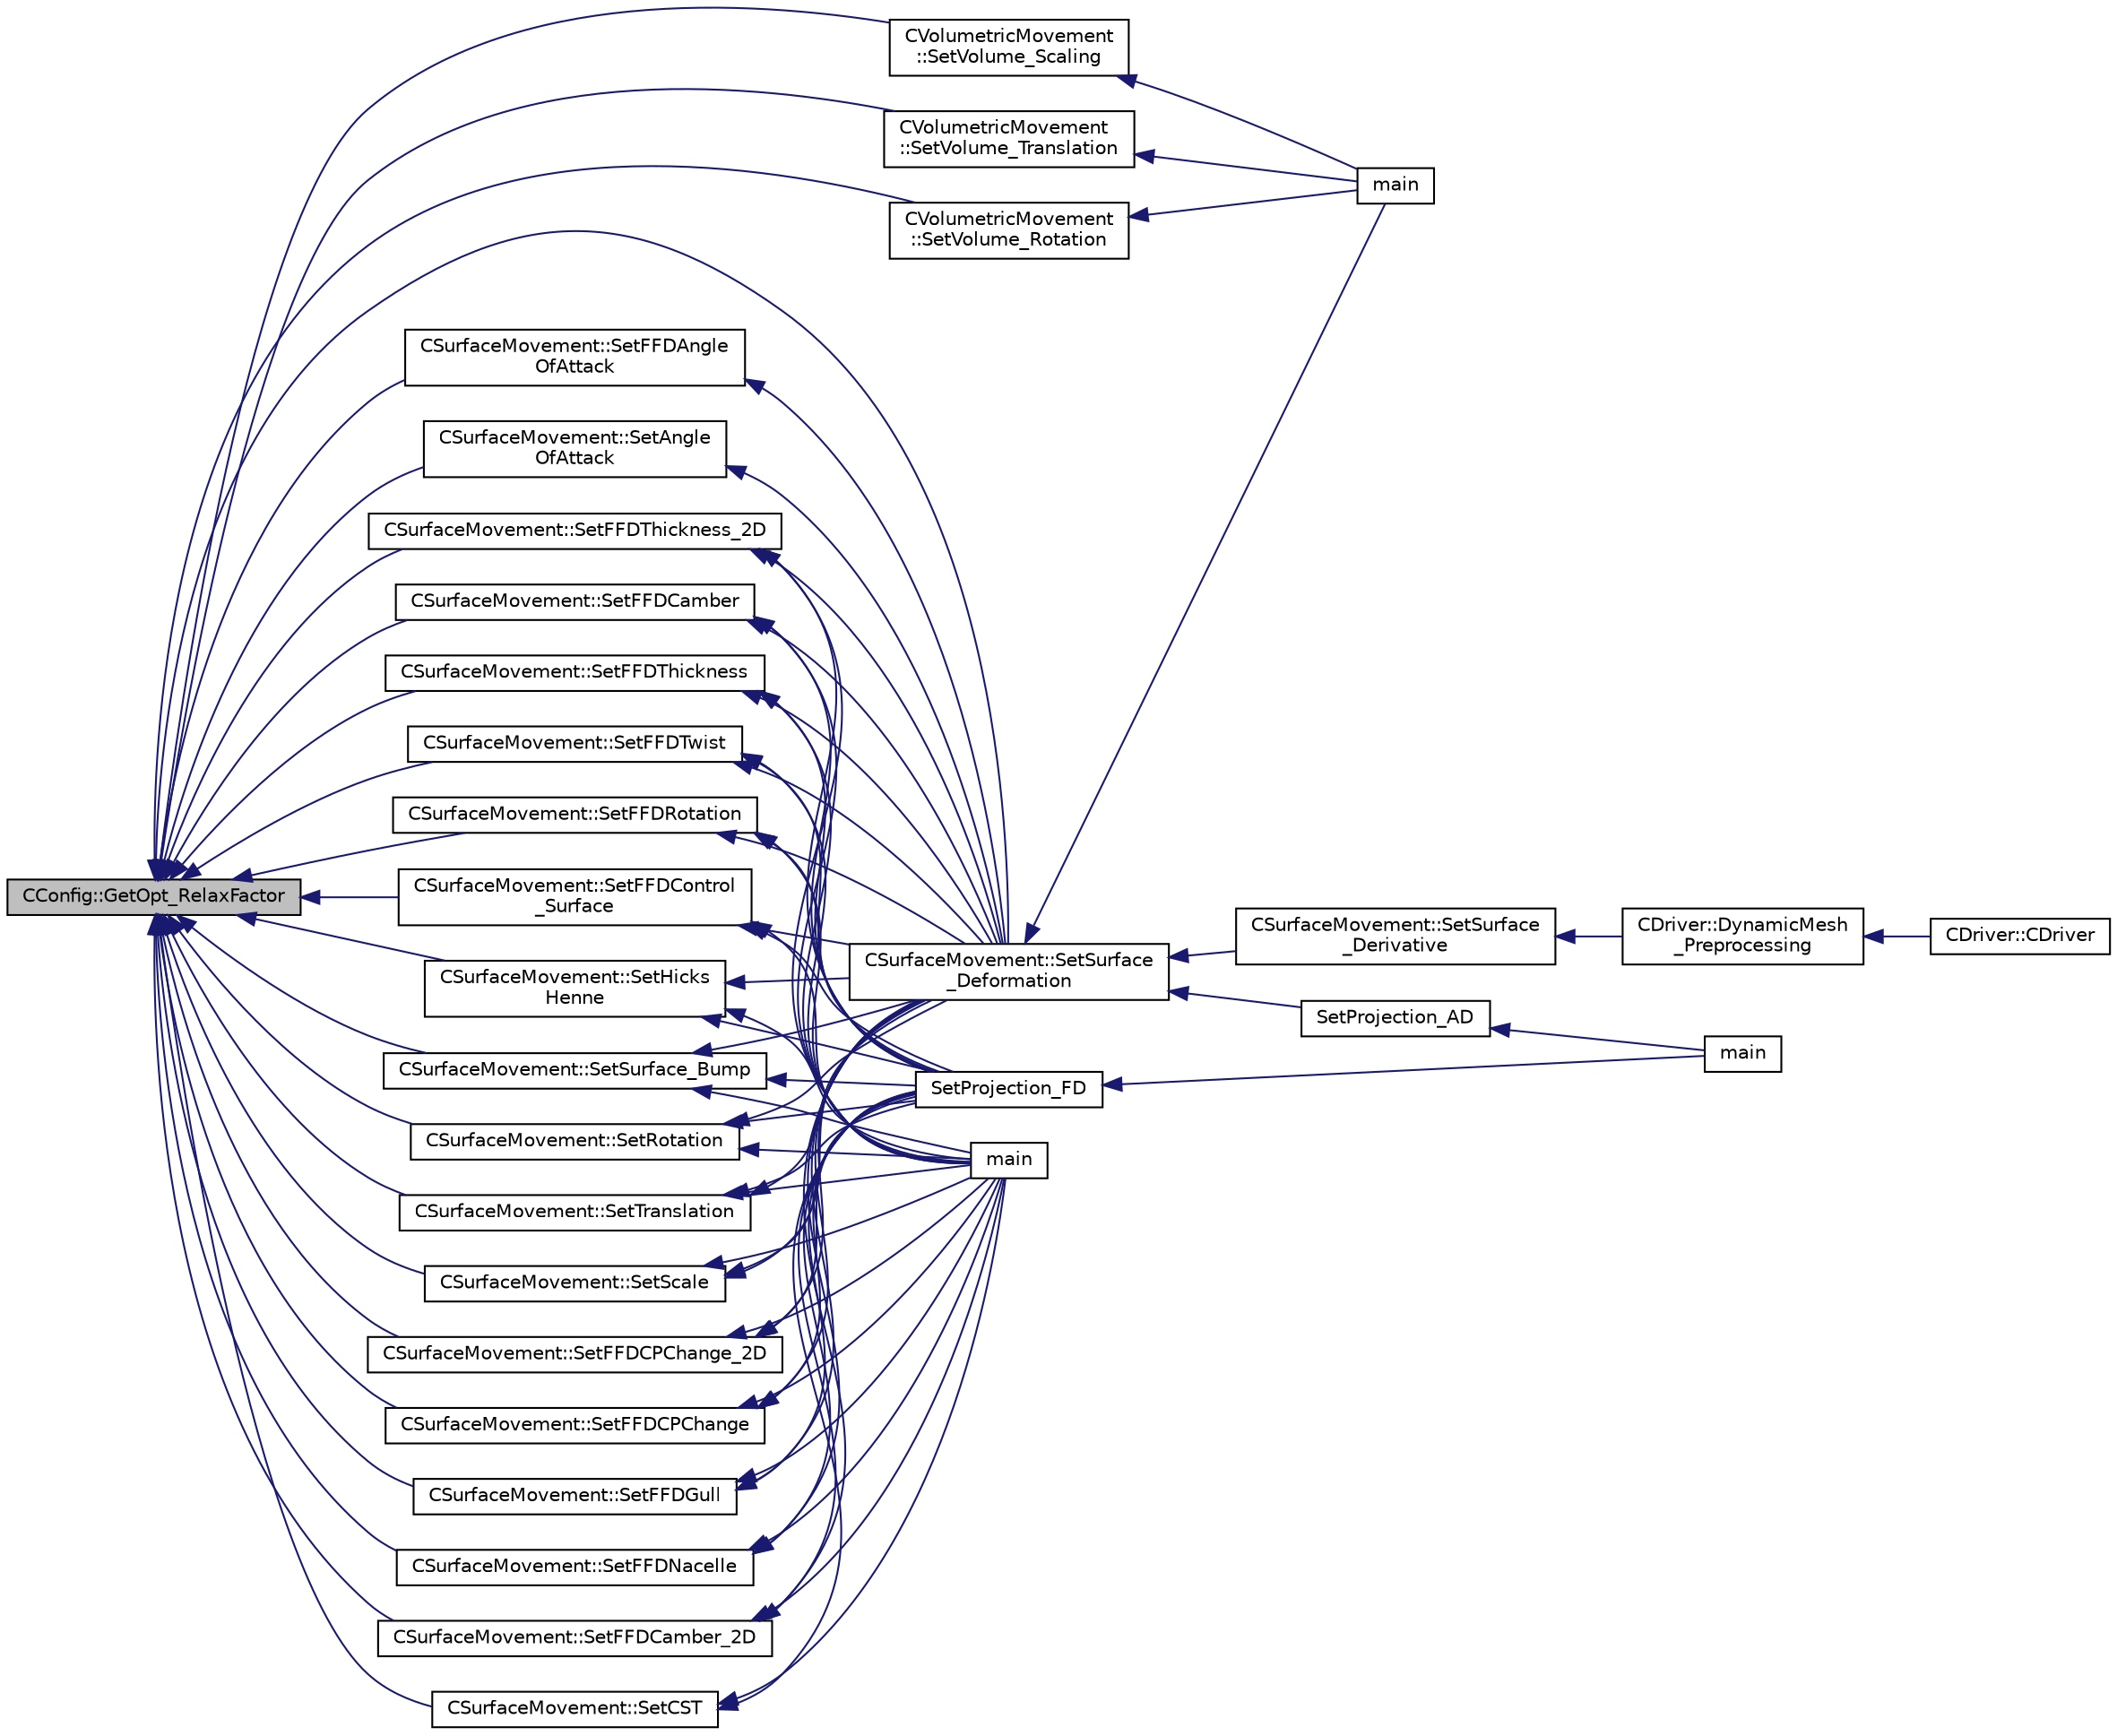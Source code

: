digraph "CConfig::GetOpt_RelaxFactor"
{
  edge [fontname="Helvetica",fontsize="10",labelfontname="Helvetica",labelfontsize="10"];
  node [fontname="Helvetica",fontsize="10",shape=record];
  rankdir="LR";
  Node9982 [label="CConfig::GetOpt_RelaxFactor",height=0.2,width=0.4,color="black", fillcolor="grey75", style="filled", fontcolor="black"];
  Node9982 -> Node9983 [dir="back",color="midnightblue",fontsize="10",style="solid",fontname="Helvetica"];
  Node9983 [label="CVolumetricMovement\l::SetVolume_Scaling",height=0.2,width=0.4,color="black", fillcolor="white", style="filled",URL="$class_c_volumetric_movement.html#aee1d5186224a5a5ac130501a99934c73",tooltip="Scale the volume grid by a multiplicative factor. "];
  Node9983 -> Node9984 [dir="back",color="midnightblue",fontsize="10",style="solid",fontname="Helvetica"];
  Node9984 [label="main",height=0.2,width=0.4,color="black", fillcolor="white", style="filled",URL="$_s_u2___d_e_f_8cpp.html#a0ddf1224851353fc92bfbff6f499fa97"];
  Node9982 -> Node9985 [dir="back",color="midnightblue",fontsize="10",style="solid",fontname="Helvetica"];
  Node9985 [label="CVolumetricMovement\l::SetVolume_Translation",height=0.2,width=0.4,color="black", fillcolor="white", style="filled",URL="$class_c_volumetric_movement.html#adfd39194cc7ec87ba5d2bf96e67a4a95",tooltip="Translate the volume grid by a specified displacement vector. "];
  Node9985 -> Node9984 [dir="back",color="midnightblue",fontsize="10",style="solid",fontname="Helvetica"];
  Node9982 -> Node9986 [dir="back",color="midnightblue",fontsize="10",style="solid",fontname="Helvetica"];
  Node9986 [label="CVolumetricMovement\l::SetVolume_Rotation",height=0.2,width=0.4,color="black", fillcolor="white", style="filled",URL="$class_c_volumetric_movement.html#af04d0ba7919aa8bddb656347b34bba67",tooltip="Rotate the volume grid around a specified axis and angle. "];
  Node9986 -> Node9984 [dir="back",color="midnightblue",fontsize="10",style="solid",fontname="Helvetica"];
  Node9982 -> Node9987 [dir="back",color="midnightblue",fontsize="10",style="solid",fontname="Helvetica"];
  Node9987 [label="CSurfaceMovement::SetSurface\l_Deformation",height=0.2,width=0.4,color="black", fillcolor="white", style="filled",URL="$class_c_surface_movement.html#a23bec9fbe1bcd7f6117100de93381ac3",tooltip="Set the surface/boundary deformation. "];
  Node9987 -> Node9988 [dir="back",color="midnightblue",fontsize="10",style="solid",fontname="Helvetica"];
  Node9988 [label="CSurfaceMovement::SetSurface\l_Derivative",height=0.2,width=0.4,color="black", fillcolor="white", style="filled",URL="$class_c_surface_movement.html#af6aac73d04565bf6e9b81305b66e97e7",tooltip="Set derivatives of the surface/boundary deformation. "];
  Node9988 -> Node9989 [dir="back",color="midnightblue",fontsize="10",style="solid",fontname="Helvetica"];
  Node9989 [label="CDriver::DynamicMesh\l_Preprocessing",height=0.2,width=0.4,color="black", fillcolor="white", style="filled",URL="$class_c_driver.html#af585d91d9c08dbddcc2b3e67dd5f5af9",tooltip="GridMovement_Preprocessing. "];
  Node9989 -> Node9990 [dir="back",color="midnightblue",fontsize="10",style="solid",fontname="Helvetica"];
  Node9990 [label="CDriver::CDriver",height=0.2,width=0.4,color="black", fillcolor="white", style="filled",URL="$class_c_driver.html#a3fca4a013a6efa9bbb38fe78a86b5f3d",tooltip="Constructor of the class. "];
  Node9987 -> Node9984 [dir="back",color="midnightblue",fontsize="10",style="solid",fontname="Helvetica"];
  Node9987 -> Node9991 [dir="back",color="midnightblue",fontsize="10",style="solid",fontname="Helvetica"];
  Node9991 [label="SetProjection_AD",height=0.2,width=0.4,color="black", fillcolor="white", style="filled",URL="$_s_u2___d_o_t_8cpp.html#a3fceed882e8eb3d6796c8e8396af7d87",tooltip="Projection of the surface sensitivity using algorithmic differentiation (AD). "];
  Node9991 -> Node9992 [dir="back",color="midnightblue",fontsize="10",style="solid",fontname="Helvetica"];
  Node9992 [label="main",height=0.2,width=0.4,color="black", fillcolor="white", style="filled",URL="$_s_u2___d_o_t_8cpp.html#a0ddf1224851353fc92bfbff6f499fa97"];
  Node9982 -> Node9993 [dir="back",color="midnightblue",fontsize="10",style="solid",fontname="Helvetica"];
  Node9993 [label="CSurfaceMovement::SetFFDCPChange_2D",height=0.2,width=0.4,color="black", fillcolor="white", style="filled",URL="$class_c_surface_movement.html#a249f6f5bc798ae5a44813c17889a7cf3",tooltip="Set the deformation of the Free From box using the control point position. "];
  Node9993 -> Node9987 [dir="back",color="midnightblue",fontsize="10",style="solid",fontname="Helvetica"];
  Node9993 -> Node9994 [dir="back",color="midnightblue",fontsize="10",style="solid",fontname="Helvetica"];
  Node9994 [label="SetProjection_FD",height=0.2,width=0.4,color="black", fillcolor="white", style="filled",URL="$_s_u2___d_o_t_8cpp.html#a5c5163a755085e03f1dfa23aeb7e21f2",tooltip="Projection of the surface sensitivity using finite differences (FD). "];
  Node9994 -> Node9992 [dir="back",color="midnightblue",fontsize="10",style="solid",fontname="Helvetica"];
  Node9993 -> Node9995 [dir="back",color="midnightblue",fontsize="10",style="solid",fontname="Helvetica"];
  Node9995 [label="main",height=0.2,width=0.4,color="black", fillcolor="white", style="filled",URL="$_s_u2___g_e_o_8cpp.html#a0ddf1224851353fc92bfbff6f499fa97"];
  Node9982 -> Node9996 [dir="back",color="midnightblue",fontsize="10",style="solid",fontname="Helvetica"];
  Node9996 [label="CSurfaceMovement::SetFFDCPChange",height=0.2,width=0.4,color="black", fillcolor="white", style="filled",URL="$class_c_surface_movement.html#a47b2f6a71549045c407701f41b7aeafa",tooltip="Set the deformation of the Free From box using the control point position. "];
  Node9996 -> Node9987 [dir="back",color="midnightblue",fontsize="10",style="solid",fontname="Helvetica"];
  Node9996 -> Node9994 [dir="back",color="midnightblue",fontsize="10",style="solid",fontname="Helvetica"];
  Node9996 -> Node9995 [dir="back",color="midnightblue",fontsize="10",style="solid",fontname="Helvetica"];
  Node9982 -> Node9997 [dir="back",color="midnightblue",fontsize="10",style="solid",fontname="Helvetica"];
  Node9997 [label="CSurfaceMovement::SetFFDGull",height=0.2,width=0.4,color="black", fillcolor="white", style="filled",URL="$class_c_surface_movement.html#ac4c7271d2bc3c69ef851b46d68c03aa0",tooltip="Set the deformation of the Free From box using the control point position. "];
  Node9997 -> Node9987 [dir="back",color="midnightblue",fontsize="10",style="solid",fontname="Helvetica"];
  Node9997 -> Node9994 [dir="back",color="midnightblue",fontsize="10",style="solid",fontname="Helvetica"];
  Node9997 -> Node9995 [dir="back",color="midnightblue",fontsize="10",style="solid",fontname="Helvetica"];
  Node9982 -> Node9998 [dir="back",color="midnightblue",fontsize="10",style="solid",fontname="Helvetica"];
  Node9998 [label="CSurfaceMovement::SetFFDNacelle",height=0.2,width=0.4,color="black", fillcolor="white", style="filled",URL="$class_c_surface_movement.html#a49f61bf9b09c99f4ad40e9aef8317b2b",tooltip="Set the deformation of the Free From box using the control point position. "];
  Node9998 -> Node9987 [dir="back",color="midnightblue",fontsize="10",style="solid",fontname="Helvetica"];
  Node9998 -> Node9994 [dir="back",color="midnightblue",fontsize="10",style="solid",fontname="Helvetica"];
  Node9998 -> Node9995 [dir="back",color="midnightblue",fontsize="10",style="solid",fontname="Helvetica"];
  Node9982 -> Node9999 [dir="back",color="midnightblue",fontsize="10",style="solid",fontname="Helvetica"];
  Node9999 [label="CSurfaceMovement::SetFFDCamber_2D",height=0.2,width=0.4,color="black", fillcolor="white", style="filled",URL="$class_c_surface_movement.html#a7817fc323e02565979fc89748dd99325",tooltip="Set a camber deformation of the Free From box using the control point position. "];
  Node9999 -> Node9987 [dir="back",color="midnightblue",fontsize="10",style="solid",fontname="Helvetica"];
  Node9999 -> Node9994 [dir="back",color="midnightblue",fontsize="10",style="solid",fontname="Helvetica"];
  Node9999 -> Node9995 [dir="back",color="midnightblue",fontsize="10",style="solid",fontname="Helvetica"];
  Node9982 -> Node10000 [dir="back",color="midnightblue",fontsize="10",style="solid",fontname="Helvetica"];
  Node10000 [label="CSurfaceMovement::SetFFDThickness_2D",height=0.2,width=0.4,color="black", fillcolor="white", style="filled",URL="$class_c_surface_movement.html#af08f939b15744f89162da83aaf12fbda",tooltip="Set a thickness deformation of the Free From box using the control point position. "];
  Node10000 -> Node9987 [dir="back",color="midnightblue",fontsize="10",style="solid",fontname="Helvetica"];
  Node10000 -> Node9994 [dir="back",color="midnightblue",fontsize="10",style="solid",fontname="Helvetica"];
  Node10000 -> Node9995 [dir="back",color="midnightblue",fontsize="10",style="solid",fontname="Helvetica"];
  Node9982 -> Node10001 [dir="back",color="midnightblue",fontsize="10",style="solid",fontname="Helvetica"];
  Node10001 [label="CSurfaceMovement::SetFFDCamber",height=0.2,width=0.4,color="black", fillcolor="white", style="filled",URL="$class_c_surface_movement.html#aaec2987af8a09d9f12e64bf532f56e72",tooltip="Set a camber deformation of the Free From box using the control point position. "];
  Node10001 -> Node9987 [dir="back",color="midnightblue",fontsize="10",style="solid",fontname="Helvetica"];
  Node10001 -> Node9994 [dir="back",color="midnightblue",fontsize="10",style="solid",fontname="Helvetica"];
  Node10001 -> Node9995 [dir="back",color="midnightblue",fontsize="10",style="solid",fontname="Helvetica"];
  Node9982 -> Node10002 [dir="back",color="midnightblue",fontsize="10",style="solid",fontname="Helvetica"];
  Node10002 [label="CSurfaceMovement::SetFFDAngle\lOfAttack",height=0.2,width=0.4,color="black", fillcolor="white", style="filled",URL="$class_c_surface_movement.html#a0585edfde91fdb6e6d2476c5220c046f",tooltip="Set a thickness deformation of the Free From box using the control point position. "];
  Node10002 -> Node9987 [dir="back",color="midnightblue",fontsize="10",style="solid",fontname="Helvetica"];
  Node9982 -> Node10003 [dir="back",color="midnightblue",fontsize="10",style="solid",fontname="Helvetica"];
  Node10003 [label="CSurfaceMovement::SetFFDThickness",height=0.2,width=0.4,color="black", fillcolor="white", style="filled",URL="$class_c_surface_movement.html#a2dd1343c6d38e20966f1f1f58bf4f092",tooltip="Set a thickness deformation of the Free From box using the control point position. "];
  Node10003 -> Node9987 [dir="back",color="midnightblue",fontsize="10",style="solid",fontname="Helvetica"];
  Node10003 -> Node9994 [dir="back",color="midnightblue",fontsize="10",style="solid",fontname="Helvetica"];
  Node10003 -> Node9995 [dir="back",color="midnightblue",fontsize="10",style="solid",fontname="Helvetica"];
  Node9982 -> Node10004 [dir="back",color="midnightblue",fontsize="10",style="solid",fontname="Helvetica"];
  Node10004 [label="CSurfaceMovement::SetFFDTwist",height=0.2,width=0.4,color="black", fillcolor="white", style="filled",URL="$class_c_surface_movement.html#a7c8565cafb57777cebd128cb0b610c7e",tooltip="Set a twist angle deformation of the Free From box using the control point position. "];
  Node10004 -> Node9987 [dir="back",color="midnightblue",fontsize="10",style="solid",fontname="Helvetica"];
  Node10004 -> Node9994 [dir="back",color="midnightblue",fontsize="10",style="solid",fontname="Helvetica"];
  Node10004 -> Node9995 [dir="back",color="midnightblue",fontsize="10",style="solid",fontname="Helvetica"];
  Node9982 -> Node10005 [dir="back",color="midnightblue",fontsize="10",style="solid",fontname="Helvetica"];
  Node10005 [label="CSurfaceMovement::SetFFDRotation",height=0.2,width=0.4,color="black", fillcolor="white", style="filled",URL="$class_c_surface_movement.html#a9a5c4081f7d287d3a124694f54417d56",tooltip="Set a rotation angle deformation of the Free From box using the control point position. "];
  Node10005 -> Node9987 [dir="back",color="midnightblue",fontsize="10",style="solid",fontname="Helvetica"];
  Node10005 -> Node9994 [dir="back",color="midnightblue",fontsize="10",style="solid",fontname="Helvetica"];
  Node10005 -> Node9995 [dir="back",color="midnightblue",fontsize="10",style="solid",fontname="Helvetica"];
  Node9982 -> Node10006 [dir="back",color="midnightblue",fontsize="10",style="solid",fontname="Helvetica"];
  Node10006 [label="CSurfaceMovement::SetFFDControl\l_Surface",height=0.2,width=0.4,color="black", fillcolor="white", style="filled",URL="$class_c_surface_movement.html#adf31355644f1aa3fba36ccc743ea5f8d",tooltip="Set a rotation angle deformation in a control surface of the Free From box using the control point po..."];
  Node10006 -> Node9987 [dir="back",color="midnightblue",fontsize="10",style="solid",fontname="Helvetica"];
  Node10006 -> Node9994 [dir="back",color="midnightblue",fontsize="10",style="solid",fontname="Helvetica"];
  Node10006 -> Node9995 [dir="back",color="midnightblue",fontsize="10",style="solid",fontname="Helvetica"];
  Node9982 -> Node10007 [dir="back",color="midnightblue",fontsize="10",style="solid",fontname="Helvetica"];
  Node10007 [label="CSurfaceMovement::SetAngle\lOfAttack",height=0.2,width=0.4,color="black", fillcolor="white", style="filled",URL="$class_c_surface_movement.html#aa43c5305c573d4d08f6ba012070371a6",tooltip="Set a Hicks-Henne deformation bump functions on an airfoil. "];
  Node10007 -> Node9987 [dir="back",color="midnightblue",fontsize="10",style="solid",fontname="Helvetica"];
  Node9982 -> Node10008 [dir="back",color="midnightblue",fontsize="10",style="solid",fontname="Helvetica"];
  Node10008 [label="CSurfaceMovement::SetHicks\lHenne",height=0.2,width=0.4,color="black", fillcolor="white", style="filled",URL="$class_c_surface_movement.html#a119e4756830fac758284342ea5027527",tooltip="Set a Hicks-Henne deformation bump functions on an airfoil. "];
  Node10008 -> Node9987 [dir="back",color="midnightblue",fontsize="10",style="solid",fontname="Helvetica"];
  Node10008 -> Node9994 [dir="back",color="midnightblue",fontsize="10",style="solid",fontname="Helvetica"];
  Node10008 -> Node9995 [dir="back",color="midnightblue",fontsize="10",style="solid",fontname="Helvetica"];
  Node9982 -> Node10009 [dir="back",color="midnightblue",fontsize="10",style="solid",fontname="Helvetica"];
  Node10009 [label="CSurfaceMovement::SetSurface_Bump",height=0.2,width=0.4,color="black", fillcolor="white", style="filled",URL="$class_c_surface_movement.html#a38b1942d189627dfe5e6e22b7dfd99d6",tooltip="Set a Hicks-Henne deformation bump functions on an airfoil. "];
  Node10009 -> Node9987 [dir="back",color="midnightblue",fontsize="10",style="solid",fontname="Helvetica"];
  Node10009 -> Node9994 [dir="back",color="midnightblue",fontsize="10",style="solid",fontname="Helvetica"];
  Node10009 -> Node9995 [dir="back",color="midnightblue",fontsize="10",style="solid",fontname="Helvetica"];
  Node9982 -> Node10010 [dir="back",color="midnightblue",fontsize="10",style="solid",fontname="Helvetica"];
  Node10010 [label="CSurfaceMovement::SetCST",height=0.2,width=0.4,color="black", fillcolor="white", style="filled",URL="$class_c_surface_movement.html#a10a599f558d2d847be1c638be43acd63",tooltip="Set a deformation based on a change in the Kulfan parameters for an airfoil. "];
  Node10010 -> Node9994 [dir="back",color="midnightblue",fontsize="10",style="solid",fontname="Helvetica"];
  Node10010 -> Node9995 [dir="back",color="midnightblue",fontsize="10",style="solid",fontname="Helvetica"];
  Node9982 -> Node10011 [dir="back",color="midnightblue",fontsize="10",style="solid",fontname="Helvetica"];
  Node10011 [label="CSurfaceMovement::SetRotation",height=0.2,width=0.4,color="black", fillcolor="white", style="filled",URL="$class_c_surface_movement.html#aad83c7c30fe401024791c377713fac33",tooltip="Set a rotation for surface movement. "];
  Node10011 -> Node9987 [dir="back",color="midnightblue",fontsize="10",style="solid",fontname="Helvetica"];
  Node10011 -> Node9994 [dir="back",color="midnightblue",fontsize="10",style="solid",fontname="Helvetica"];
  Node10011 -> Node9995 [dir="back",color="midnightblue",fontsize="10",style="solid",fontname="Helvetica"];
  Node9982 -> Node10012 [dir="back",color="midnightblue",fontsize="10",style="solid",fontname="Helvetica"];
  Node10012 [label="CSurfaceMovement::SetTranslation",height=0.2,width=0.4,color="black", fillcolor="white", style="filled",URL="$class_c_surface_movement.html#a4f393ac34f3114df5e673f45e3dd01ee",tooltip="Set a displacement for surface movement. "];
  Node10012 -> Node9987 [dir="back",color="midnightblue",fontsize="10",style="solid",fontname="Helvetica"];
  Node10012 -> Node9994 [dir="back",color="midnightblue",fontsize="10",style="solid",fontname="Helvetica"];
  Node10012 -> Node9995 [dir="back",color="midnightblue",fontsize="10",style="solid",fontname="Helvetica"];
  Node9982 -> Node10013 [dir="back",color="midnightblue",fontsize="10",style="solid",fontname="Helvetica"];
  Node10013 [label="CSurfaceMovement::SetScale",height=0.2,width=0.4,color="black", fillcolor="white", style="filled",URL="$class_c_surface_movement.html#ace5a43c07243e9bd9f09f08bbf8b056c",tooltip="Set a displacement for surface movement. "];
  Node10013 -> Node9987 [dir="back",color="midnightblue",fontsize="10",style="solid",fontname="Helvetica"];
  Node10013 -> Node9994 [dir="back",color="midnightblue",fontsize="10",style="solid",fontname="Helvetica"];
  Node10013 -> Node9995 [dir="back",color="midnightblue",fontsize="10",style="solid",fontname="Helvetica"];
}
